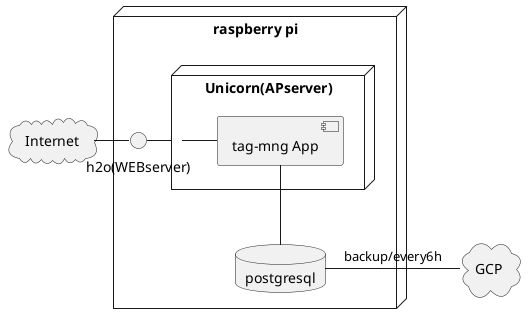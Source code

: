 @startuml
'MODULEs
node "raspberry pi" as pi {

  () "h2o(WEBserver)" as h2o

  node "Unicorn(APserver)" as unicorn {
    component "tag-mng App" as tag_mng_app
  }

  database "postgresql" as postgres {
    
  }

}

cloud "Internet" as internet {

}
cloud "GCP" as gcp {

}


'RELATIONs
internet - h2o
h2o - unicorn
unicorn - tag_mng_app
tag_mng_app -- postgres
postgres - gcp : backup/every6h

@enduml
